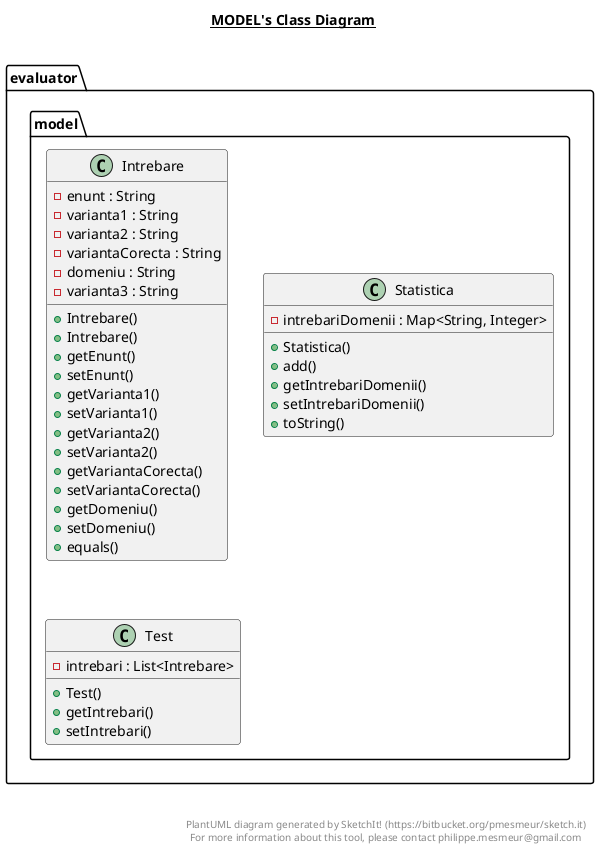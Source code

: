 @startuml

title __MODEL's Class Diagram__\n

  package evaluator {
    package evaluator.model {
      class Intrebare {
          - enunt : String
          - varianta1 : String
          - varianta2 : String
          - variantaCorecta : String
          - domeniu : String
          - varianta3 : String
          + Intrebare()
          + Intrebare()
          + getEnunt()
          + setEnunt()
          + getVarianta1()
          + setVarianta1()
          + getVarianta2()
          + setVarianta2()
          + getVariantaCorecta()
          + setVariantaCorecta()
          + getDomeniu()
          + setDomeniu()
          + equals()
      }
    }
  }
  

  package evaluator {
    package evaluator.model {
      class Statistica {
          - intrebariDomenii : Map<String, Integer>
          + Statistica()
          + add()
          + getIntrebariDomenii()
          + setIntrebariDomenii()
          + toString()
      }
    }
  }
  

  package evaluator {
    package evaluator.model {
      class Test {
          - intrebari : List<Intrebare>
          + Test()
          + getIntrebari()
          + setIntrebari()
      }
    }
  }
  



right footer


PlantUML diagram generated by SketchIt! (https://bitbucket.org/pmesmeur/sketch.it)
For more information about this tool, please contact philippe.mesmeur@gmail.com
endfooter

@enduml
